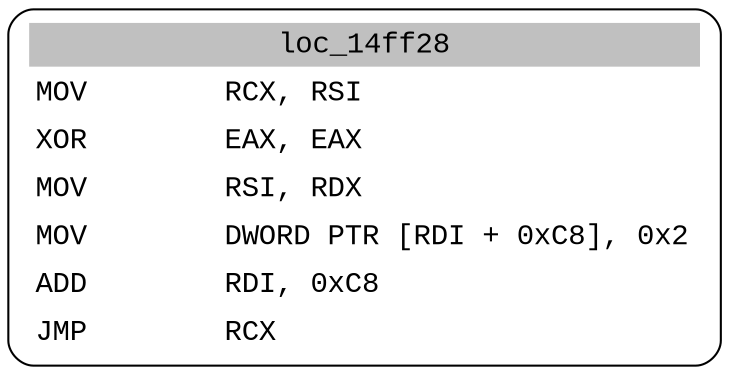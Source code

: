 digraph asm_graph {
1941 [
shape="Mrecord" fontname="Courier New"label =<<table border="0" cellborder="0" cellpadding="3"><tr><td align="center" colspan="2" bgcolor="grey">loc_14ff28</td></tr><tr><td align="left">MOV        RCX, RSI</td></tr><tr><td align="left">XOR        EAX, EAX</td></tr><tr><td align="left">MOV        RSI, RDX</td></tr><tr><td align="left">MOV        DWORD PTR [RDI + 0xC8], 0x2</td></tr><tr><td align="left">ADD        RDI, 0xC8</td></tr><tr><td align="left">JMP        RCX</td></tr></table>> ];
}